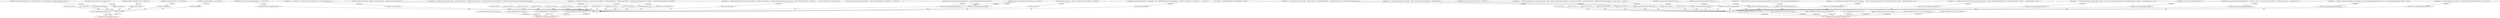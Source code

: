 digraph G {
	44 [label="Type: Line"];
	88 [label="Method: Main.windowClosing(WindowEvent)"];
	45 [label="Field: Line startPoint"];
	89 [label="MethodBody: public void windowClosing(WindowEvent e){   System.exit(0); } "];
	46 [label="Field: Line endPoint"];
	47 [label="Method: Line.paint(Graphics)"];
	48 [label="MethodBody: public void paint(Graphics g){   g.setColor(Color.BLACK);   g.drawLine(startPoint.x,startPoint.y,endPoint.x,endPoint.y); } "];
	49 [label="Method: Line.Line(Point)"];
	90 [label="Method: Main.main(String[])"];
	91 [label="MethodBody: /**   * main method   */ public static void main(String[] args){   new Main(\"Draw Product Line\"); } "];
	50 [label="MethodBody: public Line(Point start){   startPoint=start; } "];
	51 [label="Method: Line.setEnd(Point)"];
	52 [label="MethodBody: public void setEnd(Point end){   endPoint=end; } "];
	53 [label="Method: Line.getStart()"];
	10 [label="Field: Canvas start"];
	54 [label="MethodBody: public Point getStart(){   return startPoint; } "];
	11 [label="Field: Canvas end"];
	55 [label="Method: Line.getEnd()"];
	12 [label="Field: Canvas newLine"];
	56 [label="MethodBody: public Point getEnd(){   return endPoint; } "];
	13 [label="Field: Canvas figureSelected"];
	57 [label="CompilationUnit: defaultPackage Main.java"];
	14 [label="Method: Canvas.Canvas()"];
	58 [label="Import: defaultPackage Main.java javax.swing"];
	15 [label="MethodBody: /**   * Sets up the canvas. Do not change   */ public Canvas(){   this.setDoubleBuffered(true);   this.addMouseListener(this);   this.addMouseMotionListener(this); } "];
	59 [label="Import: defaultPackage Main.java java.awt"];
	16 [label="Method: Canvas.selectedFigure(FigureTypes)"];
	17 [label="MethodBody: /**   * Sets the selected figure. Do not change.   */ public void selectedFigure(FigureTypes fig){   figureSelected=fig; } "];
	18 [label="Method: Canvas.wipe()"];
	19 [label="MethodBody: public void wipe(){   this.lines.clear();   this.repaint(); } "];
	0 [label="CompilationUnit: defaultPackage Canvas.java"];
	1 [label="Import: defaultPackage Canvas.java java.awt.Color"];
	2 [label="Import: defaultPackage Canvas.java java.awt.Graphics"];
	3 [label="Import: defaultPackage Canvas.java java.awt.event.MouseEvent"];
	4 [label="Import: defaultPackage Canvas.java java.util"];
	5 [label="Import: defaultPackage Canvas.java java.awt.event"];
	6 [label="Import: defaultPackage Canvas.java javax.swing.JComponent"];
	7 [label="Import: defaultPackage Canvas.java java.awt.Point"];
	8 [label="Type: Canvas"];
	9 [label="Field: Canvas lines"];
	60 [label="Import: defaultPackage Main.java java.awt.event"];
	61 [label="Import: defaultPackage Main.java java.util.Vector"];
	62 [label="Type: Main"];
	63 [label="Field: Main WIDTH"];
	20 [label="Method: Canvas.paintComponent(Graphics)"];
	64 [label="Field: Main HEIGHT"];
	21 [label="MethodBody: /**   * Paints the component in turn. Call whenever repaint is called.   */ public void paintComponent(Graphics g){   super.paintComponent(g);   g.setColor(Color.WHITE);   g.fillRect(0,0,getWidth(),getHeight());   for (  Line l : lines) {     l.paint(g);   } } "];
	65 [label="Field: Main lineText"];
	22 [label="Method: Canvas.mouseClicked(MouseEvent)"];
	66 [label="Field: Main wipeText"];
	23 [label="MethodBody: public void mouseClicked(MouseEvent e){ } "];
	67 [label="Field: Main lineButton"];
	24 [label="Method: Canvas.mouseEntered(MouseEvent)"];
	68 [label="Field: Main wipeButton"];
	25 [label="MethodBody: public void mouseEntered(MouseEvent e){ } "];
	69 [label="Field: Main toolPanel"];
	26 [label="Method: Canvas.mouseExited(MouseEvent)"];
	27 [label="MethodBody: /**   * Invoked when the mouse exits a component. Empty implementation.  Do not change.   */ public void mouseExited(MouseEvent e){ } "];
	28 [label="Method: Canvas.mousePressed(MouseEvent)"];
	29 [label="MethodBody: /**   * Invoked when a mouse button has been pressed on a component.   */ public void mousePressed(MouseEvent e){ switch (figureSelected) { case LINE:     mousePressedLine(e);   break; } } "];
	70 [label="Field: Main canvas"];
	71 [label="Method: Main.initAtoms()"];
	72 [label="MethodBody: public void initAtoms(){   lineButton=new JButton(lineText);   wipeButton=new JButton(wipeText); } "];
	73 [label="Field: Main contentPane"];
	30 [label="Method: Canvas.mouseReleased(MouseEvent)"];
	74 [label="Method: Main.initLayout()"];
	31 [label="MethodBody: /**   * Invoked when a mouse button has been released on a component.   */ public void mouseReleased(MouseEvent e){ switch (figureSelected) { case LINE:     mouseReleasedLine(e);   break; } } "];
	75 [label="MethodBody: /**   * Initializes layout . No need to change   */ public void initLayout(){   contentPane=getContentPane();   contentPane.setLayout(new BorderLayout());   toolPanel.setLayout(new BoxLayout(toolPanel,BoxLayout.Y_AXIS)); } "];
	32 [label="Method: Canvas.mouseDragged(MouseEvent)"];
	76 [label="Method: Main.initContentPane()"];
	33 [label="MethodBody: /**   * Invoked when the mouse is dragged over a component   */ public void mouseDragged(MouseEvent e){ switch (figureSelected) { case LINE:     mouseDraggedLine(e);   break; } } "];
	77 [label="MethodBody: /**   * Initializes the content pane   */ public void initContentPane(){   toolPanel.add(lineButton);   toolPanel.add(wipeButton);   contentPane.add(toolPanel,BorderLayout.WEST);   contentPane.add(canvas,BorderLayout.CENTER); } "];
	34 [label="Method: Canvas.mouseMoved(MouseEvent)"];
	78 [label="Method: Main.initListeners()"];
	35 [label="MethodBody: public void mouseMoved(MouseEvent e){ } "];
	79 [label="MethodBody: /**   * Initializes the listeners for the buttons and the combo box   */ public void initListeners(){   lineButton.addActionListener(new ActionListener(){     public void actionPerformed(    ActionEvent e){       canvas.selectedFigure(Canvas.FigureTypes.LINE);     }   } );   wipeButton.addActionListener(new ActionListener(){     public void actionPerformed(    ActionEvent e){       canvas.wipe();     }   } ); } "];
	36 [label="Method: Canvas.mousePressedLine(MouseEvent)"];
	37 [label="MethodBody: public void mousePressedLine(MouseEvent e){   if (newLine == null) {     start=new Point(e.getX(),e.getY());     newLine=new Line(start);     lines.add(newLine);   } } "];
	38 [label="Method: Canvas.mouseDraggedLine(MouseEvent)"];
	39 [label="MethodBody: /**   * Updates the end point coordinates and repaints figure   */ public void mouseDraggedLine(MouseEvent e){   newLine.setEnd(new Point(e.getX(),e.getY()));   repaint(); } "];
	80 [label="Method: Main.actionPerformed(ActionEvent)"];
	81 [label="MethodBody: public void actionPerformed(ActionEvent e){   canvas.selectedFigure(Canvas.FigureTypes.LINE); } "];
	82 [label="Method: Main.actionPerformed(ActionEvent)"];
	83 [label="MethodBody: public void actionPerformed(ActionEvent e){   canvas.wipe(); } "];
	40 [label="Method: Canvas.mouseReleasedLine(MouseEvent)"];
	84 [label="Method: Main.init()"];
	41 [label="MethodBody: /**   * Clears the reference to the new line   */ public void mouseReleasedLine(MouseEvent e){   newLine=null; } "];
	85 [label="MethodBody: public void init(){   initAtoms();   initLayout();   initContentPane();   initListeners(); } "];
	42 [label="CompilationUnit: defaultPackage Line.java"];
	86 [label="Method: Main.Main(String)"];
	43 [label="Import: defaultPackage Line.java java.awt"];
	87 [label="MethodBody: public Main(String appTitle){   super(appTitle);   init();   addWindowListener(new WindowAdapter(){     public void windowClosing(    WindowEvent e){       System.exit(0);     }   } );   setVisible(true);   setSize(WIDTH,HEIGHT);   setResizable(true);   validate(); } "];
	36 -> 8  [label="type"]
	33 -> 32  [label="methodBody"]
	27 -> 26  [label="methodBody"]
	16 -> 8  [label="type"]
	18 -> 8  [label="type"]
	32 -> 8  [label="type"]
	66 -> 62  [label="type"]
	38 -> 8  [label="type"]
	30 -> 8  [label="type"]
	34 -> 8  [label="type"]
	77 -> 76  [label="methodBody"]
	83 -> 82  [label="methodBody"]
	5 -> 0  [label="compilationUnit"]
	64 -> 62  [label="type"]
	62 -> 57  [label="compilationUnit"]
	39 -> 38  [label="methodBody"]
	6 -> 0  [label="compilationUnit"]
	60 -> 57  [label="compilationUnit"]
	58 -> 57  [label="compilationUnit"]
	12 -> 8  [label="type"]
	11 -> 8  [label="type"]
	13 -> 8  [label="type"]
	14 -> 8  [label="type"]
	10 -> 8  [label="type"]
	9 -> 8  [label="type"]
	89 -> 88  [label="methodBody"]
	55 -> 44  [label="type"]
	91 -> 90  [label="methodBody"]
	90 -> 62  [label="type"]
	25 -> 24  [label="methodBody"]
	53 -> 44  [label="type"]
	51 -> 44  [label="type"]
	7 -> 0  [label="compilationUnit"]
	79 -> 78  [label="methodBody"]
	44 -> 42  [label="compilationUnit"]
	73 -> 62  [label="type"]
	50 -> 49  [label="methodBody"]
	43 -> 42  [label="compilationUnit"]
	71 -> 62  [label="type"]
	81 -> 80  [label="methodBody"]
	56 -> 55  [label="methodBody"]
	15 -> 14  [label="methodBody"]
	87 -> 86  [label="methodBody"]
	46 -> 44  [label="type"]
	1 -> 0  [label="compilationUnit"]
	68 -> 62  [label="type"]
	45 -> 44  [label="type"]
	28 -> 8  [label="type"]
	69 -> 62  [label="type"]
	67 -> 62  [label="type"]
	84 -> 62  [label="type"]
	17 -> 16  [label="methodBody"]
	23 -> 22  [label="methodBody"]
	24 -> 8  [label="type"]
	8 -> 0  [label="compilationUnit"]
	22 -> 8  [label="type"]
	65 -> 62  [label="type"]
	26 -> 8  [label="type"]
	82 -> 62  [label="type"]
	20 -> 8  [label="type"]
	2 -> 0  [label="compilationUnit"]
	81 -> 82  [label="methodBody"]
	61 -> 57  [label="compilationUnit"]
	63 -> 62  [label="type"]
	59 -> 57  [label="compilationUnit"]
	41 -> 40  [label="methodBody"]
	78 -> 62  [label="type"]
	35 -> 34  [label="methodBody"]
	3 -> 0  [label="compilationUnit"]
	80 -> 62  [label="type"]
	48 -> 47  [label="methodBody"]
	54 -> 53  [label="methodBody"]
	29 -> 28  [label="methodBody"]
	85 -> 84  [label="methodBody"]
	83 -> 80  [label="methodBody"]
	19 -> 18  [label="methodBody"]
	76 -> 62  [label="type"]
	4 -> 0  [label="compilationUnit"]
	31 -> 30  [label="methodBody"]
	75 -> 74  [label="methodBody"]
	72 -> 71  [label="methodBody"]
	74 -> 62  [label="type"]
	88 -> 62  [label="type"]
	49 -> 44  [label="type"]
	37 -> 36  [label="methodBody"]
	70 -> 62  [label="type"]
	86 -> 62  [label="type"]
	21 -> 20  [label="methodBody"]
	40 -> 8  [label="type"]
	47 -> 44  [label="type"]
	52 -> 51  [label="methodBody"]
}
